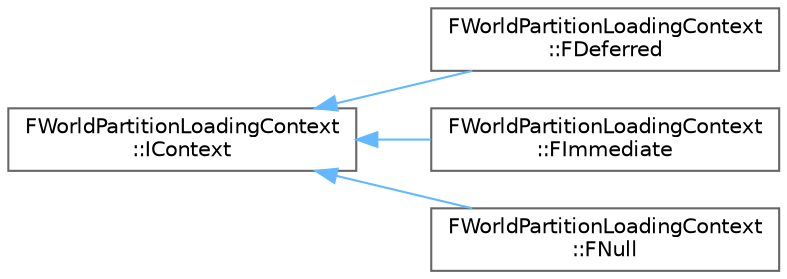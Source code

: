 digraph "Graphical Class Hierarchy"
{
 // INTERACTIVE_SVG=YES
 // LATEX_PDF_SIZE
  bgcolor="transparent";
  edge [fontname=Helvetica,fontsize=10,labelfontname=Helvetica,labelfontsize=10];
  node [fontname=Helvetica,fontsize=10,shape=box,height=0.2,width=0.4];
  rankdir="LR";
  Node0 [id="Node000000",label="FWorldPartitionLoadingContext\l::IContext",height=0.2,width=0.4,color="grey40", fillcolor="white", style="filled",URL="$d3/db7/classFWorldPartitionLoadingContext_1_1IContext.html",tooltip="Base class for loading contexts."];
  Node0 -> Node1 [id="edge5232_Node000000_Node000001",dir="back",color="steelblue1",style="solid",tooltip=" "];
  Node1 [id="Node000001",label="FWorldPartitionLoadingContext\l::FDeferred",height=0.2,width=0.4,color="grey40", fillcolor="white", style="filled",URL="$d2/dd6/classFWorldPartitionLoadingContext_1_1FDeferred.html",tooltip="Deferred loading context, which will gather actor registrations and unregistrations and execute them ..."];
  Node0 -> Node2 [id="edge5233_Node000000_Node000002",dir="back",color="steelblue1",style="solid",tooltip=" "];
  Node2 [id="Node000002",label="FWorldPartitionLoadingContext\l::FImmediate",height=0.2,width=0.4,color="grey40", fillcolor="white", style="filled",URL="$dc/dc8/classFWorldPartitionLoadingContext_1_1FImmediate.html",tooltip="Immediate loading context, which will register and unregister actors on demand."];
  Node0 -> Node3 [id="edge5234_Node000000_Node000003",dir="back",color="steelblue1",style="solid",tooltip=" "];
  Node3 [id="Node000003",label="FWorldPartitionLoadingContext\l::FNull",height=0.2,width=0.4,color="grey40", fillcolor="white", style="filled",URL="$df/dfd/classFWorldPartitionLoadingContext_1_1FNull.html",tooltip="Null loading context, which will ignore all loading/unloading commands."];
}

